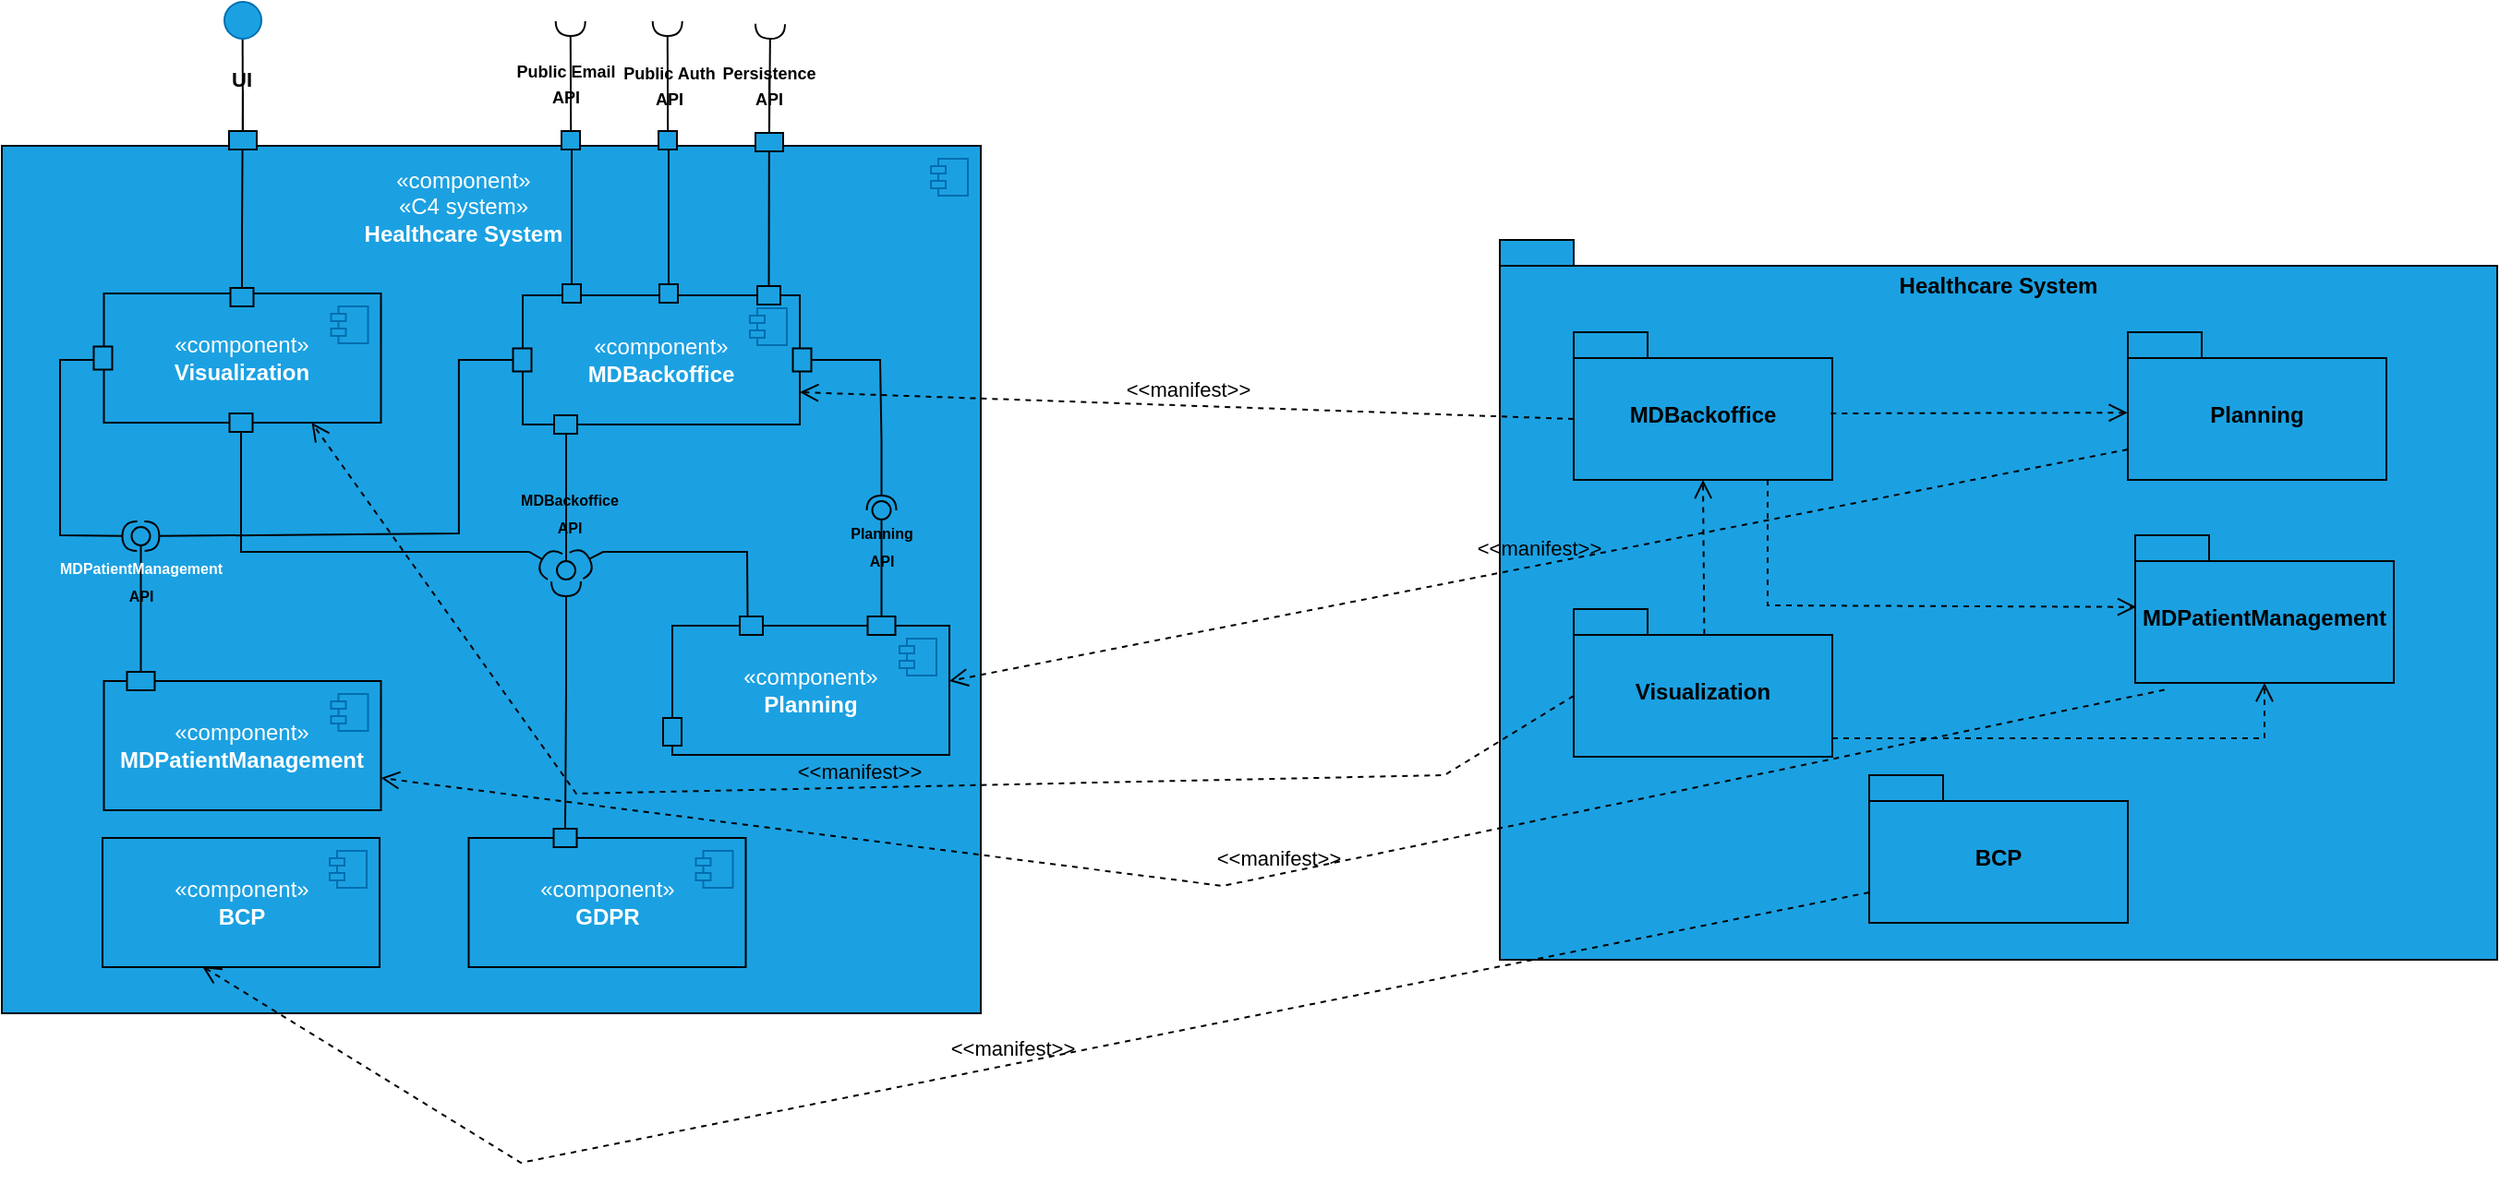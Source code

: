 <mxfile version="25.0.2">
  <diagram name="Página-1" id="veCjRKkKvRt-dCM9Uo-P">
    <mxGraphModel dx="1614" dy="920" grid="1" gridSize="10" guides="1" tooltips="1" connect="1" arrows="1" fold="1" page="1" pageScale="1" pageWidth="827" pageHeight="1169" math="0" shadow="0">
      <root>
        <mxCell id="0" />
        <mxCell id="1" parent="0" />
        <mxCell id="W5SD1ygnRIAWHCPiCztK-1" value="" style="rounded=0;orthogonalLoop=1;jettySize=auto;html=1;endArrow=halfCircle;endFill=0;endSize=6;strokeWidth=1;sketch=0;fontSize=12;curved=1;exitX=0.5;exitY=0;exitDx=0;exitDy=0;fillColor=#030303;strokeColor=#030303;movable=1;resizable=1;rotatable=1;deletable=1;editable=1;locked=0;connectable=1;" edge="1" parent="1">
          <mxGeometry relative="1" as="geometry">
            <mxPoint x="457.1" y="381" as="sourcePoint" />
            <mxPoint x="456.85" y="321.5" as="targetPoint" />
            <Array as="points" />
          </mxGeometry>
        </mxCell>
        <mxCell id="W5SD1ygnRIAWHCPiCztK-2" value="" style="html=1;dropTarget=0;whiteSpace=wrap;fillColor=#1ba1e2;fontColor=#ffffff;strokeColor=#00060A;movable=1;resizable=1;rotatable=1;deletable=1;editable=1;locked=0;connectable=1;" vertex="1" parent="1">
          <mxGeometry x="149" y="389" width="530" height="470" as="geometry" />
        </mxCell>
        <mxCell id="W5SD1ygnRIAWHCPiCztK-3" value="" style="shape=module;jettyWidth=8;jettyHeight=4;fillColor=#1ba1e2;fontColor=#ffffff;strokeColor=#006EAF;movable=1;resizable=1;rotatable=1;deletable=1;editable=1;locked=0;connectable=1;" vertex="1" parent="W5SD1ygnRIAWHCPiCztK-2">
          <mxGeometry x="1" width="20" height="20" relative="1" as="geometry">
            <mxPoint x="-27" y="7" as="offset" />
          </mxGeometry>
        </mxCell>
        <mxCell id="W5SD1ygnRIAWHCPiCztK-4" value="" style="group;movable=1;resizable=1;rotatable=1;deletable=1;editable=1;locked=0;connectable=1;" vertex="1" connectable="0" parent="1">
          <mxGeometry x="512" y="639" width="150" height="80" as="geometry" />
        </mxCell>
        <mxCell id="W5SD1ygnRIAWHCPiCztK-5" value="«component»&lt;br&gt;&lt;b&gt;Planning&lt;/b&gt;" style="html=1;dropTarget=0;whiteSpace=wrap;fillColor=#1ba1e2;fontColor=#ffffff;strokeColor=#000000;movable=1;resizable=1;rotatable=1;deletable=1;editable=1;locked=0;connectable=1;" vertex="1" parent="W5SD1ygnRIAWHCPiCztK-4">
          <mxGeometry y="10" width="150" height="70" as="geometry" />
        </mxCell>
        <mxCell id="W5SD1ygnRIAWHCPiCztK-6" value="" style="shape=module;jettyWidth=8;jettyHeight=4;fillColor=#1ba1e2;fontColor=#ffffff;strokeColor=#006EAF;movable=1;resizable=1;rotatable=1;deletable=1;editable=1;locked=0;connectable=1;" vertex="1" parent="W5SD1ygnRIAWHCPiCztK-5">
          <mxGeometry x="1" width="20" height="20" relative="1" as="geometry">
            <mxPoint x="-27" y="7" as="offset" />
          </mxGeometry>
        </mxCell>
        <mxCell id="W5SD1ygnRIAWHCPiCztK-7" value="" style="rounded=0;whiteSpace=wrap;html=1;fillColor=#1ba1e2;fontColor=#ffffff;strokeColor=#000000;movable=1;resizable=1;rotatable=1;deletable=1;editable=1;locked=0;connectable=1;" vertex="1" parent="W5SD1ygnRIAWHCPiCztK-4">
          <mxGeometry x="-5" y="60" width="10" height="15" as="geometry" />
        </mxCell>
        <mxCell id="W5SD1ygnRIAWHCPiCztK-8" value="" style="rounded=0;whiteSpace=wrap;html=1;fillColor=#1ba1e2;fontColor=#ffffff;strokeColor=#000000;movable=1;resizable=1;rotatable=1;deletable=1;editable=1;locked=0;connectable=1;" vertex="1" parent="W5SD1ygnRIAWHCPiCztK-4">
          <mxGeometry x="36.5" y="5" width="12.5" height="10" as="geometry" />
        </mxCell>
        <mxCell id="W5SD1ygnRIAWHCPiCztK-9" value="" style="rounded=0;whiteSpace=wrap;html=1;fillColor=#1ba1e2;fontColor=#ffffff;strokeColor=#000000;rotation=-90;movable=1;resizable=1;rotatable=1;deletable=1;editable=1;locked=0;connectable=1;" vertex="1" parent="W5SD1ygnRIAWHCPiCztK-4">
          <mxGeometry x="108.25" y="2.5" width="10" height="15" as="geometry" />
        </mxCell>
        <mxCell id="W5SD1ygnRIAWHCPiCztK-10" value="&lt;span style=&quot;color: rgb(255, 255, 255);&quot;&gt;«component»&lt;/span&gt;&lt;br style=&quot;color: rgb(255, 255, 255);&quot;&gt;&lt;span style=&quot;color: rgb(255, 255, 255);&quot;&gt;«C4 system»&lt;/span&gt;&lt;br style=&quot;color: rgb(255, 255, 255);&quot;&gt;&lt;b style=&quot;color: rgb(255, 255, 255);&quot;&gt;Healthcare System&lt;/b&gt;" style="text;html=1;align=center;verticalAlign=middle;whiteSpace=wrap;rounded=0;movable=1;resizable=1;rotatable=1;deletable=1;editable=1;locked=0;connectable=1;" vertex="1" parent="1">
          <mxGeometry x="323.5" y="399" width="150" height="45" as="geometry" />
        </mxCell>
        <mxCell id="W5SD1ygnRIAWHCPiCztK-11" value="" style="group;movable=1;resizable=1;rotatable=1;deletable=1;editable=1;locked=0;connectable=1;" vertex="1" connectable="0" parent="1">
          <mxGeometry x="431" y="459" width="157.5" height="91" as="geometry" />
        </mxCell>
        <mxCell id="W5SD1ygnRIAWHCPiCztK-12" value="" style="group;movable=1;resizable=1;rotatable=1;deletable=1;editable=1;locked=0;connectable=1;" vertex="1" connectable="0" parent="W5SD1ygnRIAWHCPiCztK-11">
          <mxGeometry y="1" width="157.5" height="90" as="geometry" />
        </mxCell>
        <mxCell id="W5SD1ygnRIAWHCPiCztK-13" value="«component»&lt;br&gt;&lt;b&gt;MDBackoffice&lt;/b&gt;" style="html=1;dropTarget=0;whiteSpace=wrap;fillColor=#1ba1e2;fontColor=#ffffff;strokeColor=#000000;movable=1;resizable=1;rotatable=1;deletable=1;editable=1;locked=0;connectable=1;" vertex="1" parent="W5SD1ygnRIAWHCPiCztK-12">
          <mxGeometry y="10" width="150" height="70" as="geometry" />
        </mxCell>
        <mxCell id="W5SD1ygnRIAWHCPiCztK-14" value="" style="shape=module;jettyWidth=8;jettyHeight=4;fillColor=#1ba1e2;fontColor=#ffffff;strokeColor=#006EAF;movable=1;resizable=1;rotatable=1;deletable=1;editable=1;locked=0;connectable=1;" vertex="1" parent="W5SD1ygnRIAWHCPiCztK-13">
          <mxGeometry x="1" width="20" height="20" relative="1" as="geometry">
            <mxPoint x="-27" y="7" as="offset" />
          </mxGeometry>
        </mxCell>
        <mxCell id="W5SD1ygnRIAWHCPiCztK-15" value="" style="rounded=0;whiteSpace=wrap;html=1;fillColor=#1ba1e2;fontColor=#ffffff;strokeColor=#000000;movable=1;resizable=1;rotatable=1;deletable=1;editable=1;locked=0;connectable=1;" vertex="1" parent="W5SD1ygnRIAWHCPiCztK-12">
          <mxGeometry x="127" y="5" width="12.5" height="10" as="geometry" />
        </mxCell>
        <mxCell id="W5SD1ygnRIAWHCPiCztK-16" value="" style="fontStyle=0;labelPosition=right;verticalLabelPosition=middle;align=left;verticalAlign=middle;spacingLeft=2;fillColor=#1BA1E2;strokeColor=#030303;movable=1;resizable=1;rotatable=1;deletable=1;editable=1;locked=0;connectable=1;" vertex="1" parent="W5SD1ygnRIAWHCPiCztK-12">
          <mxGeometry x="21.5" y="4" width="10" height="10" as="geometry" />
        </mxCell>
        <mxCell id="W5SD1ygnRIAWHCPiCztK-17" value="" style="rounded=0;whiteSpace=wrap;html=1;fillColor=#1ba1e2;fontColor=#ffffff;strokeColor=#000000;movable=1;resizable=1;rotatable=1;deletable=1;editable=1;locked=0;connectable=1;" vertex="1" parent="W5SD1ygnRIAWHCPiCztK-12">
          <mxGeometry x="17" y="75" width="12.5" height="10" as="geometry" />
        </mxCell>
        <mxCell id="W5SD1ygnRIAWHCPiCztK-18" value="" style="rounded=0;whiteSpace=wrap;html=1;fillColor=#1ba1e2;fontColor=#ffffff;strokeColor=#000000;rotation=90;movable=1;resizable=1;rotatable=1;deletable=1;editable=1;locked=0;connectable=1;" vertex="1" parent="W5SD1ygnRIAWHCPiCztK-12">
          <mxGeometry x="145" y="40" width="12.5" height="10" as="geometry" />
        </mxCell>
        <mxCell id="W5SD1ygnRIAWHCPiCztK-19" value="" style="rounded=0;whiteSpace=wrap;html=1;fillColor=#1ba1e2;fontColor=#ffffff;strokeColor=#000000;rotation=90;movable=1;resizable=1;rotatable=1;deletable=1;editable=1;locked=0;connectable=1;" vertex="1" parent="W5SD1ygnRIAWHCPiCztK-12">
          <mxGeometry x="-6.5" y="40" width="12.5" height="10" as="geometry" />
        </mxCell>
        <mxCell id="W5SD1ygnRIAWHCPiCztK-20" value="" style="rounded=0;orthogonalLoop=1;jettySize=auto;html=1;endArrow=halfCircle;endFill=0;endSize=6;strokeWidth=1;sketch=0;fontSize=12;curved=1;exitX=0.5;exitY=0;exitDx=0;exitDy=0;fillColor=#030303;strokeColor=#030303;movable=1;resizable=1;rotatable=1;deletable=1;editable=1;locked=0;connectable=1;" edge="1" parent="W5SD1ygnRIAWHCPiCztK-12">
          <mxGeometry relative="1" as="geometry">
            <mxPoint x="78.6" y="-79" as="sourcePoint" />
            <mxPoint x="78.35" y="-138.5" as="targetPoint" />
            <Array as="points" />
          </mxGeometry>
        </mxCell>
        <mxCell id="W5SD1ygnRIAWHCPiCztK-21" style="edgeStyle=orthogonalEdgeStyle;rounded=0;orthogonalLoop=1;jettySize=auto;html=1;exitX=0.5;exitY=0;exitDx=0;exitDy=0;entryX=0.5;entryY=1;entryDx=0;entryDy=0;endArrow=none;endFill=0;strokeColor=#000000;movable=1;resizable=1;rotatable=1;deletable=1;editable=1;locked=0;connectable=1;" edge="1" parent="W5SD1ygnRIAWHCPiCztK-12" source="W5SD1ygnRIAWHCPiCztK-22" target="W5SD1ygnRIAWHCPiCztK-23">
          <mxGeometry relative="1" as="geometry">
            <Array as="points">
              <mxPoint x="78" y="-69" />
            </Array>
            <mxPoint x="78.87" y="-101" as="sourcePoint" />
            <mxPoint x="78.87" y="-68" as="targetPoint" />
          </mxGeometry>
        </mxCell>
        <mxCell id="W5SD1ygnRIAWHCPiCztK-22" value="" style="fontStyle=0;labelPosition=right;verticalLabelPosition=middle;align=left;verticalAlign=middle;spacingLeft=2;fillColor=#1BA1E2;strokeColor=#030303;movable=1;resizable=1;rotatable=1;deletable=1;editable=1;locked=0;connectable=1;" vertex="1" parent="W5SD1ygnRIAWHCPiCztK-12">
          <mxGeometry x="74" y="4" width="10" height="10" as="geometry" />
        </mxCell>
        <mxCell id="W5SD1ygnRIAWHCPiCztK-23" value="" style="fontStyle=0;labelPosition=right;verticalLabelPosition=middle;align=left;verticalAlign=middle;spacingLeft=2;fillColor=#1BA1E2;strokeColor=#030303;movable=1;resizable=1;rotatable=1;deletable=1;editable=1;locked=0;connectable=1;" vertex="1" parent="W5SD1ygnRIAWHCPiCztK-12">
          <mxGeometry x="73.5" y="-79" width="10" height="10" as="geometry" />
        </mxCell>
        <mxCell id="W5SD1ygnRIAWHCPiCztK-24" value="" style="ellipse;whiteSpace=wrap;html=1;align=center;aspect=fixed;fillColor=none;strokeColor=none;resizable=1;perimeter=centerPerimeter;rotatable=1;allowArrows=0;points=[];outlineConnect=1;movable=1;deletable=1;editable=1;locked=0;connectable=1;" vertex="1" parent="1">
          <mxGeometry x="509" y="569" width="10" height="10" as="geometry" />
        </mxCell>
        <mxCell id="W5SD1ygnRIAWHCPiCztK-25" value="" style="ellipse;whiteSpace=wrap;html=1;align=center;aspect=fixed;fillColor=none;strokeColor=none;resizable=1;perimeter=centerPerimeter;rotatable=1;allowArrows=0;points=[];outlineConnect=1;movable=1;deletable=1;editable=1;locked=0;connectable=1;" vertex="1" parent="1">
          <mxGeometry x="539" y="589" width="10" height="10" as="geometry" />
        </mxCell>
        <mxCell id="W5SD1ygnRIAWHCPiCztK-26" style="edgeStyle=orthogonalEdgeStyle;rounded=0;orthogonalLoop=1;jettySize=auto;html=1;exitX=0.5;exitY=1;exitDx=0;exitDy=0;entryX=0.5;entryY=0;entryDx=0;entryDy=0;strokeColor=#000000;endArrow=none;endFill=0;movable=1;resizable=1;rotatable=1;deletable=1;editable=1;locked=0;connectable=1;" edge="1" parent="1" source="W5SD1ygnRIAWHCPiCztK-27" target="W5SD1ygnRIAWHCPiCztK-31">
          <mxGeometry relative="1" as="geometry">
            <Array as="points">
              <mxPoint x="280" y="359" />
              <mxPoint x="279" y="359" />
              <mxPoint x="279" y="435" />
            </Array>
          </mxGeometry>
        </mxCell>
        <mxCell id="W5SD1ygnRIAWHCPiCztK-27" value="" style="rounded=0;whiteSpace=wrap;html=1;fillColor=#1ba1e2;fontColor=#ffffff;strokeColor=#000000;movable=1;resizable=1;rotatable=1;deletable=1;editable=1;locked=0;connectable=1;" vertex="1" parent="1">
          <mxGeometry x="272" y="381" width="15" height="10" as="geometry" />
        </mxCell>
        <mxCell id="W5SD1ygnRIAWHCPiCztK-28" value="" style="group;movable=1;resizable=1;rotatable=1;deletable=1;editable=1;locked=0;connectable=1;" vertex="1" connectable="0" parent="1">
          <mxGeometry x="204.25" y="469" width="150" height="80" as="geometry" />
        </mxCell>
        <mxCell id="W5SD1ygnRIAWHCPiCztK-29" value="«component»&lt;br&gt;&lt;b&gt;Visualization&lt;/b&gt;" style="html=1;dropTarget=0;whiteSpace=wrap;fillColor=#1ba1e2;fontColor=#ffffff;strokeColor=#000000;movable=1;resizable=1;rotatable=1;deletable=1;editable=1;locked=0;connectable=1;" vertex="1" parent="W5SD1ygnRIAWHCPiCztK-28">
          <mxGeometry width="150" height="70" as="geometry" />
        </mxCell>
        <mxCell id="W5SD1ygnRIAWHCPiCztK-30" value="" style="shape=module;jettyWidth=8;jettyHeight=4;fillColor=#1ba1e2;fontColor=#ffffff;strokeColor=#006EAF;movable=1;resizable=1;rotatable=1;deletable=1;editable=1;locked=0;connectable=1;" vertex="1" parent="W5SD1ygnRIAWHCPiCztK-29">
          <mxGeometry x="1" width="20" height="20" relative="1" as="geometry">
            <mxPoint x="-27" y="7" as="offset" />
          </mxGeometry>
        </mxCell>
        <mxCell id="W5SD1ygnRIAWHCPiCztK-31" value="" style="rounded=0;whiteSpace=wrap;html=1;fillColor=#1ba1e2;fontColor=#ffffff;strokeColor=#000000;movable=1;resizable=1;rotatable=1;deletable=1;editable=1;locked=0;connectable=1;" vertex="1" parent="W5SD1ygnRIAWHCPiCztK-28">
          <mxGeometry x="68.5" y="-3" width="12.5" height="10" as="geometry" />
        </mxCell>
        <mxCell id="W5SD1ygnRIAWHCPiCztK-32" value="" style="rounded=0;whiteSpace=wrap;html=1;fillColor=#1ba1e2;fontColor=#ffffff;strokeColor=#000000;movable=1;resizable=1;rotatable=1;deletable=1;editable=1;locked=0;connectable=1;" vertex="1" parent="W5SD1ygnRIAWHCPiCztK-28">
          <mxGeometry x="68" y="65" width="12.5" height="10" as="geometry" />
        </mxCell>
        <mxCell id="W5SD1ygnRIAWHCPiCztK-33" style="edgeStyle=orthogonalEdgeStyle;rounded=0;orthogonalLoop=1;jettySize=auto;html=1;exitX=0.5;exitY=0;exitDx=0;exitDy=0;entryX=0.5;entryY=1;entryDx=0;entryDy=0;endArrow=none;endFill=0;strokeColor=#000000;movable=1;resizable=1;rotatable=1;deletable=1;editable=1;locked=0;connectable=1;" edge="1" parent="1" source="W5SD1ygnRIAWHCPiCztK-16" target="W5SD1ygnRIAWHCPiCztK-34">
          <mxGeometry relative="1" as="geometry">
            <Array as="points">
              <mxPoint x="456.5" y="391" />
            </Array>
            <mxPoint x="457.37" y="359" as="sourcePoint" />
            <mxPoint x="457.37" y="392" as="targetPoint" />
          </mxGeometry>
        </mxCell>
        <mxCell id="W5SD1ygnRIAWHCPiCztK-34" value="" style="fontStyle=0;labelPosition=right;verticalLabelPosition=middle;align=left;verticalAlign=middle;spacingLeft=2;fillColor=#1BA1E2;strokeColor=#030303;movable=1;resizable=1;rotatable=1;deletable=1;editable=1;locked=0;connectable=1;" vertex="1" parent="1">
          <mxGeometry x="452" y="381" width="10" height="10" as="geometry" />
        </mxCell>
        <mxCell id="W5SD1ygnRIAWHCPiCztK-35" value="" style="ellipse;whiteSpace=wrap;html=1;align=center;aspect=fixed;fillColor=none;strokeColor=none;resizable=1;perimeter=centerPerimeter;rotatable=1;allowArrows=0;points=[];outlineConnect=1;movable=1;deletable=1;editable=1;locked=0;connectable=1;" vertex="1" parent="1">
          <mxGeometry x="439" y="369" width="10" height="10" as="geometry" />
        </mxCell>
        <mxCell id="W5SD1ygnRIAWHCPiCztK-36" value="«component»&lt;br&gt;&lt;b&gt;GDPR&lt;/b&gt;" style="html=1;dropTarget=0;whiteSpace=wrap;fillColor=#1ba1e2;fontColor=#ffffff;strokeColor=#000000;movable=1;resizable=1;rotatable=1;deletable=1;editable=1;locked=0;connectable=1;" vertex="1" parent="1">
          <mxGeometry x="401.75" y="764" width="150" height="70" as="geometry" />
        </mxCell>
        <mxCell id="W5SD1ygnRIAWHCPiCztK-37" value="" style="shape=module;jettyWidth=8;jettyHeight=4;fillColor=#1ba1e2;fontColor=#ffffff;strokeColor=#006EAF;movable=1;resizable=1;rotatable=1;deletable=1;editable=1;locked=0;connectable=1;" vertex="1" parent="W5SD1ygnRIAWHCPiCztK-36">
          <mxGeometry x="1" width="20" height="20" relative="1" as="geometry">
            <mxPoint x="-27" y="7" as="offset" />
          </mxGeometry>
        </mxCell>
        <mxCell id="W5SD1ygnRIAWHCPiCztK-38" value="&lt;b&gt;&lt;font style=&quot;font-size: 9px;&quot;&gt;Public Email&lt;/font&gt;&lt;/b&gt;&lt;div&gt;&lt;b style=&quot;background-color: initial;&quot;&gt;&lt;font style=&quot;font-size: 9px;&quot;&gt;API&lt;/font&gt;&lt;/b&gt;&lt;/div&gt;" style="edgeLabel;html=1;align=center;verticalAlign=middle;resizable=1;points=[];labelBackgroundColor=none;movable=1;rotatable=1;deletable=1;editable=1;locked=0;connectable=1;" vertex="1" connectable="0" parent="1">
          <mxGeometry x="280.003" y="405.003" as="geometry">
            <mxPoint x="174" y="-50" as="offset" />
          </mxGeometry>
        </mxCell>
        <mxCell id="W5SD1ygnRIAWHCPiCztK-39" style="edgeStyle=orthogonalEdgeStyle;rounded=0;orthogonalLoop=1;jettySize=auto;html=1;exitX=0.5;exitY=1;exitDx=0;exitDy=0;entryX=0.5;entryY=0;entryDx=0;entryDy=0;strokeColor=#000000;endArrow=none;endFill=0;movable=1;resizable=1;rotatable=1;deletable=1;editable=1;locked=0;connectable=1;" edge="1" parent="1" source="W5SD1ygnRIAWHCPiCztK-40" target="W5SD1ygnRIAWHCPiCztK-15">
          <mxGeometry relative="1" as="geometry">
            <Array as="points">
              <mxPoint x="564.5" y="351.5" />
              <mxPoint x="564.5" y="437.5" />
            </Array>
          </mxGeometry>
        </mxCell>
        <mxCell id="W5SD1ygnRIAWHCPiCztK-40" value="" style="rounded=0;whiteSpace=wrap;html=1;fillColor=#1ba1e2;fontColor=#ffffff;strokeColor=#000000;movable=1;resizable=1;rotatable=1;deletable=1;editable=1;locked=0;connectable=1;" vertex="1" parent="1">
          <mxGeometry x="557" y="382" width="15" height="10" as="geometry" />
        </mxCell>
        <mxCell id="W5SD1ygnRIAWHCPiCztK-41" value="" style="rounded=0;orthogonalLoop=1;jettySize=auto;html=1;endArrow=halfCircle;endFill=0;endSize=6;strokeWidth=1;sketch=0;fontSize=12;curved=1;exitX=0.5;exitY=0;exitDx=0;exitDy=0;fillColor=#030303;strokeColor=#030303;movable=1;resizable=1;rotatable=1;deletable=1;editable=1;locked=0;connectable=1;" edge="1" parent="1" source="W5SD1ygnRIAWHCPiCztK-40">
          <mxGeometry relative="1" as="geometry">
            <mxPoint x="564.5" y="385" as="sourcePoint" />
            <mxPoint x="565" y="323" as="targetPoint" />
            <Array as="points" />
          </mxGeometry>
        </mxCell>
        <mxCell id="W5SD1ygnRIAWHCPiCztK-42" value="&lt;font style=&quot;font-size: 9px;&quot;&gt;Persistence&lt;/font&gt;&lt;div&gt;&lt;font style=&quot;font-size: 9px;&quot;&gt;API&lt;/font&gt;&lt;/div&gt;" style="edgeLabel;html=1;align=center;verticalAlign=middle;resizable=1;points=[];labelBackgroundColor=none;fontStyle=1;movable=1;rotatable=1;deletable=1;editable=1;locked=0;connectable=1;" vertex="1" connectable="0" parent="1">
          <mxGeometry x="563.5" y="355.999" as="geometry" />
        </mxCell>
        <mxCell id="W5SD1ygnRIAWHCPiCztK-43" style="edgeStyle=orthogonalEdgeStyle;rounded=0;orthogonalLoop=1;jettySize=auto;html=1;entryX=0.5;entryY=0;entryDx=0;entryDy=0;endArrow=none;endFill=0;strokeColor=#000000;exitX=0.5;exitY=1;exitDx=0;exitDy=0;movable=1;resizable=1;rotatable=1;deletable=1;editable=1;locked=0;connectable=1;" edge="1" parent="1" target="W5SD1ygnRIAWHCPiCztK-27">
          <mxGeometry relative="1" as="geometry">
            <Array as="points">
              <mxPoint x="279.5" y="331" />
            </Array>
            <mxPoint x="279.33" y="331" as="sourcePoint" />
            <mxPoint x="279.33" y="381" as="targetPoint" />
          </mxGeometry>
        </mxCell>
        <mxCell id="W5SD1ygnRIAWHCPiCztK-44" value="&amp;nbsp;UI" style="edgeLabel;html=1;align=center;verticalAlign=middle;resizable=1;points=[];labelBackgroundColor=none;fontStyle=1;movable=1;rotatable=1;deletable=1;editable=1;locked=0;connectable=1;" vertex="1" connectable="0" parent="W5SD1ygnRIAWHCPiCztK-43">
          <mxGeometry x="-0.329" y="-1" relative="1" as="geometry">
            <mxPoint x="-2" y="5" as="offset" />
          </mxGeometry>
        </mxCell>
        <mxCell id="W5SD1ygnRIAWHCPiCztK-45" value="" style="ellipse;whiteSpace=wrap;html=1;fillColor=#1ba1e2;fontColor=#ffffff;strokeColor=#006EAF;movable=1;resizable=1;rotatable=1;deletable=1;editable=1;locked=0;connectable=1;" vertex="1" parent="1">
          <mxGeometry x="269.5" y="311" width="20" height="20" as="geometry" />
        </mxCell>
        <mxCell id="W5SD1ygnRIAWHCPiCztK-46" value="" style="rounded=0;orthogonalLoop=1;jettySize=auto;html=1;endArrow=halfCircle;endFill=0;endSize=6;strokeWidth=1;sketch=0;strokeColor=#030303;exitX=0.5;exitY=1;exitDx=0;exitDy=0;movable=1;resizable=1;rotatable=1;deletable=1;editable=1;locked=0;connectable=1;" edge="1" parent="1" source="W5SD1ygnRIAWHCPiCztK-32">
          <mxGeometry relative="1" as="geometry">
            <mxPoint x="273.5" y="542" as="sourcePoint" />
            <Array as="points">
              <mxPoint x="278.5" y="609" />
              <mxPoint x="434.5" y="609" />
            </Array>
            <mxPoint x="448.5" y="617" as="targetPoint" />
          </mxGeometry>
        </mxCell>
        <mxCell id="W5SD1ygnRIAWHCPiCztK-47" value="" style="rounded=0;orthogonalLoop=1;jettySize=auto;html=1;endArrow=halfCircle;endFill=0;endSize=6;strokeWidth=1;sketch=0;strokeColor=#030303;exitX=0.5;exitY=0;exitDx=0;exitDy=0;entryX=1;entryY=0.5;entryDx=0;entryDy=0;movable=1;resizable=1;rotatable=1;deletable=1;editable=1;locked=0;connectable=1;" edge="1" parent="1">
          <mxGeometry relative="1" as="geometry">
            <mxPoint x="552.75" y="644" as="sourcePoint" />
            <Array as="points">
              <mxPoint x="552.5" y="609" />
              <mxPoint x="532.5" y="609" />
              <mxPoint x="522.5" y="609" />
              <mxPoint x="492.5" y="609" />
              <mxPoint x="474.5" y="609" />
            </Array>
            <mxPoint x="460" y="616.5" as="targetPoint" />
          </mxGeometry>
        </mxCell>
        <mxCell id="W5SD1ygnRIAWHCPiCztK-48" value="" style="rounded=0;orthogonalLoop=1;jettySize=auto;html=1;endArrow=halfCircle;endFill=0;endSize=6;strokeWidth=1;sketch=0;strokeColor=#030303;exitX=0.5;exitY=0;exitDx=0;exitDy=0;movable=1;resizable=1;rotatable=1;deletable=1;editable=1;locked=0;connectable=1;" edge="1" parent="1" source="W5SD1ygnRIAWHCPiCztK-49">
          <mxGeometry relative="1" as="geometry">
            <mxPoint x="454" y="755" as="sourcePoint" />
            <Array as="points">
              <mxPoint x="454.5" y="683" />
            </Array>
            <mxPoint x="454.5" y="625" as="targetPoint" />
          </mxGeometry>
        </mxCell>
        <mxCell id="W5SD1ygnRIAWHCPiCztK-49" value="" style="rounded=0;whiteSpace=wrap;html=1;fillColor=#1ba1e2;fontColor=#ffffff;strokeColor=#000000;rotation=0;movable=1;resizable=1;rotatable=1;deletable=1;editable=1;locked=0;connectable=1;" vertex="1" parent="1">
          <mxGeometry x="447.75" y="759" width="12.5" height="10" as="geometry" />
        </mxCell>
        <mxCell id="W5SD1ygnRIAWHCPiCztK-50" value="«component»&lt;br&gt;&lt;b&gt;MDPatientManagement&lt;/b&gt;" style="html=1;dropTarget=0;whiteSpace=wrap;fillColor=#1ba1e2;fontColor=#ffffff;strokeColor=#000000;movable=1;resizable=1;rotatable=1;deletable=1;editable=1;locked=0;connectable=1;" vertex="1" parent="1">
          <mxGeometry x="204.25" y="679" width="150" height="70" as="geometry" />
        </mxCell>
        <mxCell id="W5SD1ygnRIAWHCPiCztK-51" value="" style="shape=module;jettyWidth=8;jettyHeight=4;fillColor=#1ba1e2;fontColor=#ffffff;strokeColor=#006EAF;movable=1;resizable=1;rotatable=1;deletable=1;editable=1;locked=0;connectable=1;" vertex="1" parent="W5SD1ygnRIAWHCPiCztK-50">
          <mxGeometry x="1" width="20" height="20" relative="1" as="geometry">
            <mxPoint x="-27" y="7" as="offset" />
          </mxGeometry>
        </mxCell>
        <mxCell id="W5SD1ygnRIAWHCPiCztK-52" value="" style="rounded=0;orthogonalLoop=1;jettySize=auto;html=1;endArrow=halfCircle;endFill=0;endSize=6;strokeWidth=1;sketch=0;exitX=0.5;exitY=0;exitDx=0;exitDy=0;strokeColor=#030303;movable=1;resizable=1;rotatable=1;deletable=1;editable=1;locked=0;connectable=1;" edge="1" parent="1" source="W5SD1ygnRIAWHCPiCztK-18" target="W5SD1ygnRIAWHCPiCztK-54">
          <mxGeometry relative="1" as="geometry">
            <mxPoint x="458.25" y="549" as="sourcePoint" />
            <Array as="points">
              <mxPoint x="624.5" y="505" />
              <mxPoint x="625.25" y="549" />
            </Array>
          </mxGeometry>
        </mxCell>
        <mxCell id="W5SD1ygnRIAWHCPiCztK-53" value="" style="rounded=0;orthogonalLoop=1;jettySize=auto;html=1;endArrow=oval;endFill=0;sketch=0;sourcePerimeterSpacing=0;targetPerimeterSpacing=0;endSize=10;exitX=1;exitY=0.5;exitDx=0;exitDy=0;strokeColor=#030303;movable=1;resizable=1;rotatable=1;deletable=1;editable=1;locked=0;connectable=1;" edge="1" parent="1" source="W5SD1ygnRIAWHCPiCztK-9" target="W5SD1ygnRIAWHCPiCztK-54">
          <mxGeometry relative="1" as="geometry">
            <mxPoint x="439.25" y="569" as="sourcePoint" />
          </mxGeometry>
        </mxCell>
        <mxCell id="W5SD1ygnRIAWHCPiCztK-54" value="" style="ellipse;whiteSpace=wrap;html=1;align=center;aspect=fixed;fillColor=none;strokeColor=none;resizable=1;perimeter=centerPerimeter;rotatable=1;allowArrows=0;points=[];outlineConnect=1;movable=1;deletable=1;editable=1;locked=0;connectable=1;" vertex="1" parent="1">
          <mxGeometry x="620.25" y="581.5" width="10" height="10" as="geometry" />
        </mxCell>
        <mxCell id="W5SD1ygnRIAWHCPiCztK-55" value="&lt;font style=&quot;font-size: 8px;&quot;&gt;Planning&lt;/font&gt;&lt;div&gt;&lt;font style=&quot;font-size: 8px;&quot;&gt;API&lt;/font&gt;&lt;/div&gt;" style="text;align=center;fontStyle=1;verticalAlign=middle;spacingLeft=3;spacingRight=3;strokeColor=none;rotatable=1;points=[[0,0.5],[1,0.5]];portConstraint=eastwest;html=1;movable=1;resizable=1;deletable=1;editable=1;locked=0;connectable=1;" vertex="1" parent="1">
          <mxGeometry x="585.25" y="591.5" width="80" height="26" as="geometry" />
        </mxCell>
        <mxCell id="W5SD1ygnRIAWHCPiCztK-56" value="«component»&lt;br&gt;&lt;b&gt;BCP&lt;/b&gt;" style="html=1;dropTarget=0;whiteSpace=wrap;fillColor=#1ba1e2;fontColor=#ffffff;strokeColor=#000000;movable=1;resizable=1;rotatable=1;deletable=1;editable=1;locked=0;connectable=1;" vertex="1" parent="1">
          <mxGeometry x="203.5" y="764" width="150" height="70" as="geometry" />
        </mxCell>
        <mxCell id="W5SD1ygnRIAWHCPiCztK-57" value="" style="shape=module;jettyWidth=8;jettyHeight=4;fillColor=#1ba1e2;fontColor=#ffffff;strokeColor=#006EAF;movable=1;resizable=1;rotatable=1;deletable=1;editable=1;locked=0;connectable=1;" vertex="1" parent="W5SD1ygnRIAWHCPiCztK-56">
          <mxGeometry x="1" width="20" height="20" relative="1" as="geometry">
            <mxPoint x="-27" y="7" as="offset" />
          </mxGeometry>
        </mxCell>
        <mxCell id="W5SD1ygnRIAWHCPiCztK-58" value="" style="rounded=0;whiteSpace=wrap;html=1;fillColor=#1ba1e2;fontColor=#ffffff;strokeColor=#000000;rotation=-90;movable=1;resizable=1;rotatable=1;deletable=1;editable=1;locked=0;connectable=1;" vertex="1" parent="1">
          <mxGeometry x="219.25" y="671.5" width="10" height="15" as="geometry" />
        </mxCell>
        <mxCell id="W5SD1ygnRIAWHCPiCztK-59" value="" style="rounded=0;orthogonalLoop=1;jettySize=auto;html=1;endArrow=oval;endFill=0;sketch=0;sourcePerimeterSpacing=0;targetPerimeterSpacing=0;endSize=10;exitX=1;exitY=0.5;exitDx=0;exitDy=0;strokeColor=#030303;movable=1;resizable=1;rotatable=1;deletable=1;editable=1;locked=0;connectable=1;" edge="1" parent="1" source="W5SD1ygnRIAWHCPiCztK-58" target="W5SD1ygnRIAWHCPiCztK-60">
          <mxGeometry relative="1" as="geometry">
            <mxPoint x="38.25" y="556.5" as="sourcePoint" />
          </mxGeometry>
        </mxCell>
        <mxCell id="W5SD1ygnRIAWHCPiCztK-60" value="" style="ellipse;whiteSpace=wrap;html=1;align=center;aspect=fixed;fillColor=none;strokeColor=none;resizable=1;perimeter=centerPerimeter;rotatable=1;allowArrows=0;points=[];outlineConnect=1;movable=1;deletable=1;editable=1;locked=0;connectable=1;" vertex="1" parent="1">
          <mxGeometry x="219.25" y="595.5" width="10" height="10" as="geometry" />
        </mxCell>
        <mxCell id="W5SD1ygnRIAWHCPiCztK-61" value="&lt;font style=&quot;font-size: 8px;&quot;&gt;&lt;b style=&quot;color: rgb(255, 255, 255); text-wrap: wrap;&quot;&gt;MDPatientManagement&lt;/b&gt;&lt;/font&gt;&lt;div&gt;&lt;font style=&quot;font-size: 8px;&quot;&gt;API&lt;/font&gt;&lt;/div&gt;" style="text;align=center;fontStyle=1;verticalAlign=middle;spacingLeft=3;spacingRight=3;strokeColor=none;rotatable=1;points=[[0,0.5],[1,0.5]];portConstraint=eastwest;html=1;movable=1;resizable=1;deletable=1;editable=1;locked=0;connectable=1;" vertex="1" parent="1">
          <mxGeometry x="184.25" y="611" width="80" height="26" as="geometry" />
        </mxCell>
        <mxCell id="W5SD1ygnRIAWHCPiCztK-62" value="" style="rounded=0;orthogonalLoop=1;jettySize=auto;html=1;endArrow=halfCircle;endFill=0;endSize=6;strokeWidth=1;sketch=0;strokeColor=#030303;exitX=0.5;exitY=1;exitDx=0;exitDy=0;movable=1;resizable=1;rotatable=1;deletable=1;editable=1;locked=0;connectable=1;" edge="1" parent="1">
          <mxGeometry relative="1" as="geometry">
            <mxPoint x="204.75" y="505" as="sourcePoint" />
            <Array as="points">
              <mxPoint x="180.5" y="505" />
              <mxPoint x="180.5" y="600" />
            </Array>
            <mxPoint x="222.25" y="600.5" as="targetPoint" />
          </mxGeometry>
        </mxCell>
        <mxCell id="W5SD1ygnRIAWHCPiCztK-63" value="" style="rounded=0;orthogonalLoop=1;jettySize=auto;html=1;endArrow=oval;endFill=0;sketch=0;sourcePerimeterSpacing=0;targetPerimeterSpacing=0;endSize=10;strokeColor=#030303;movable=1;resizable=1;rotatable=1;deletable=1;editable=1;locked=0;connectable=1;" edge="1" parent="1">
          <mxGeometry relative="1" as="geometry">
            <mxPoint x="454.5" y="545" as="sourcePoint" />
            <mxPoint x="454.5" y="619" as="targetPoint" />
          </mxGeometry>
        </mxCell>
        <mxCell id="W5SD1ygnRIAWHCPiCztK-64" value="&lt;div&gt;&lt;font style=&quot;font-size: 8px;&quot;&gt;MDBackoffice&lt;/font&gt;&lt;/div&gt;&lt;div&gt;&lt;font style=&quot;font-size: 8px;&quot;&gt;API&lt;/font&gt;&lt;/div&gt;" style="text;align=center;fontStyle=1;verticalAlign=middle;spacingLeft=3;spacingRight=3;strokeColor=none;rotatable=1;points=[[0,0.5],[1,0.5]];portConstraint=eastwest;html=1;movable=1;resizable=1;deletable=1;editable=1;locked=0;connectable=1;" vertex="1" parent="1">
          <mxGeometry x="432.5" y="574" width="46" height="26" as="geometry" />
        </mxCell>
        <mxCell id="W5SD1ygnRIAWHCPiCztK-65" value="" style="rounded=0;orthogonalLoop=1;jettySize=auto;html=1;endArrow=halfCircle;endFill=0;endSize=6;strokeWidth=1;sketch=0;strokeColor=#030303;entryX=1.446;entryY=0.671;entryDx=0;entryDy=0;entryPerimeter=0;exitX=0.5;exitY=1;exitDx=0;exitDy=0;movable=1;resizable=1;rotatable=1;deletable=1;editable=1;locked=0;connectable=1;" edge="1" parent="1">
          <mxGeometry relative="1" as="geometry">
            <mxPoint x="425.75" y="505" as="sourcePoint" />
            <Array as="points">
              <mxPoint x="396.44" y="505" />
              <mxPoint x="396.44" y="599" />
            </Array>
            <mxPoint x="226.19" y="600.5" as="targetPoint" />
          </mxGeometry>
        </mxCell>
        <mxCell id="W5SD1ygnRIAWHCPiCztK-66" value="" style="rounded=0;whiteSpace=wrap;html=1;fillColor=#1ba1e2;fontColor=#ffffff;strokeColor=#000000;rotation=90;movable=1;resizable=1;rotatable=1;deletable=1;editable=1;locked=0;connectable=1;" vertex="1" parent="1">
          <mxGeometry x="197.5" y="499" width="12.5" height="10" as="geometry" />
        </mxCell>
        <mxCell id="W5SD1ygnRIAWHCPiCztK-67" value="&lt;font style=&quot;font-size: 9px;&quot;&gt;Public Auth&lt;/font&gt;&lt;div&gt;&lt;font style=&quot;font-size: 9px;&quot;&gt;API&lt;/font&gt;&lt;/div&gt;" style="edgeLabel;html=1;align=center;verticalAlign=middle;resizable=1;points=[];labelBackgroundColor=none;fontStyle=1;movable=1;rotatable=1;deletable=1;editable=1;locked=0;connectable=1;" vertex="1" connectable="0" parent="1">
          <mxGeometry x="507.5" y="353.999" as="geometry">
            <mxPoint x="2" y="2" as="offset" />
          </mxGeometry>
        </mxCell>
        <mxCell id="W5SD1ygnRIAWHCPiCztK-68" value="Healthcare System" style="shape=folder;fontStyle=1;spacingTop=3;tabWidth=40;tabHeight=14;tabPosition=left;html=1;whiteSpace=wrap;labelPosition=center;verticalLabelPosition=top;align=center;verticalAlign=bottom;labelBackgroundColor=none;labelBorderColor=none;spacing=-32;fillColor=#1BA1E2;strokeColor=#030303;" vertex="1" parent="1">
          <mxGeometry x="960" y="440" width="540" height="390" as="geometry" />
        </mxCell>
        <mxCell id="W5SD1ygnRIAWHCPiCztK-69" value="MDBackoffice" style="shape=folder;fontStyle=1;spacingTop=10;tabWidth=40;tabHeight=14;tabPosition=left;html=1;whiteSpace=wrap;fillColor=#1BA1E2;strokeColor=#030303;" vertex="1" parent="1">
          <mxGeometry x="1000" y="490" width="140" height="80" as="geometry" />
        </mxCell>
        <mxCell id="W5SD1ygnRIAWHCPiCztK-70" value="Planning" style="shape=folder;fontStyle=1;spacingTop=10;tabWidth=40;tabHeight=14;tabPosition=left;html=1;whiteSpace=wrap;fillColor=#1BA1E2;strokeColor=#030303;" vertex="1" parent="1">
          <mxGeometry x="1300" y="490" width="140" height="80" as="geometry" />
        </mxCell>
        <mxCell id="W5SD1ygnRIAWHCPiCztK-71" value="Visualization" style="shape=folder;fontStyle=1;spacingTop=10;tabWidth=40;tabHeight=14;tabPosition=left;html=1;whiteSpace=wrap;fillColor=#1BA1E2;strokeColor=#030303;" vertex="1" parent="1">
          <mxGeometry x="1000" y="640" width="140" height="80" as="geometry" />
        </mxCell>
        <mxCell id="W5SD1ygnRIAWHCPiCztK-72" value="" style="html=1;verticalAlign=bottom;endArrow=open;dashed=1;endSize=8;curved=0;rounded=0;entryX=-0.001;entryY=0.545;entryDx=0;entryDy=0;entryPerimeter=0;exitX=0.994;exitY=0.55;exitDx=0;exitDy=0;exitPerimeter=0;strokeColor=#030303;" edge="1" parent="1" source="W5SD1ygnRIAWHCPiCztK-69" target="W5SD1ygnRIAWHCPiCztK-70">
          <mxGeometry relative="1" as="geometry">
            <mxPoint x="1600" y="600" as="sourcePoint" />
            <mxPoint x="1260" y="600" as="targetPoint" />
          </mxGeometry>
        </mxCell>
        <mxCell id="W5SD1ygnRIAWHCPiCztK-73" value="" style="html=1;verticalAlign=bottom;endArrow=open;dashed=1;endSize=8;curved=0;rounded=0;entryX=0.5;entryY=1;entryDx=0;entryDy=0;entryPerimeter=0;exitX=0.505;exitY=0.172;exitDx=0;exitDy=0;exitPerimeter=0;strokeColor=#030303;" edge="1" parent="1" source="W5SD1ygnRIAWHCPiCztK-71" target="W5SD1ygnRIAWHCPiCztK-69">
          <mxGeometry relative="1" as="geometry">
            <mxPoint x="1330" y="547" as="sourcePoint" />
            <mxPoint x="1150" y="547" as="targetPoint" />
          </mxGeometry>
        </mxCell>
        <mxCell id="W5SD1ygnRIAWHCPiCztK-74" value="BCP" style="shape=folder;fontStyle=1;spacingTop=10;tabWidth=40;tabHeight=14;tabPosition=left;html=1;whiteSpace=wrap;fillColor=#1BA1E2;strokeColor=#030303;" vertex="1" parent="1">
          <mxGeometry x="1160" y="730" width="140" height="80" as="geometry" />
        </mxCell>
        <mxCell id="W5SD1ygnRIAWHCPiCztK-75" value="MDPatientManagement" style="shape=folder;fontStyle=1;spacingTop=10;tabWidth=40;tabHeight=14;tabPosition=left;html=1;whiteSpace=wrap;fillColor=#1BA1E2;strokeColor=#030303;" vertex="1" parent="1">
          <mxGeometry x="1304" y="600" width="140" height="80" as="geometry" />
        </mxCell>
        <mxCell id="W5SD1ygnRIAWHCPiCztK-76" value="" style="html=1;verticalAlign=bottom;endArrow=open;dashed=1;endSize=8;curved=0;rounded=0;entryX=0.5;entryY=1;entryDx=0;entryDy=0;entryPerimeter=0;exitX=1.008;exitY=0.682;exitDx=0;exitDy=0;exitPerimeter=0;strokeColor=#030303;" edge="1" parent="1" target="W5SD1ygnRIAWHCPiCztK-75">
          <mxGeometry relative="1" as="geometry">
            <mxPoint x="1140" y="710" as="sourcePoint" />
            <mxPoint x="1303.16" y="670" as="targetPoint" />
            <Array as="points">
              <mxPoint x="1374" y="710" />
            </Array>
          </mxGeometry>
        </mxCell>
        <mxCell id="W5SD1ygnRIAWHCPiCztK-77" value="" style="html=1;verticalAlign=bottom;endArrow=open;dashed=1;endSize=8;curved=0;rounded=0;entryX=0.004;entryY=0.486;entryDx=0;entryDy=0;entryPerimeter=0;exitX=0.75;exitY=1;exitDx=0;exitDy=0;exitPerimeter=0;strokeColor=#030303;" edge="1" parent="1" source="W5SD1ygnRIAWHCPiCztK-69" target="W5SD1ygnRIAWHCPiCztK-75">
          <mxGeometry relative="1" as="geometry">
            <mxPoint x="1151" y="705" as="sourcePoint" />
            <mxPoint x="1314" y="705" as="targetPoint" />
            <Array as="points">
              <mxPoint x="1105" y="638" />
            </Array>
          </mxGeometry>
        </mxCell>
        <mxCell id="W5SD1ygnRIAWHCPiCztK-78" value="&amp;lt;&amp;lt;manifest&amp;gt;&amp;gt;" style="endArrow=open;startArrow=none;endFill=0;startFill=0;endSize=8;html=1;verticalAlign=bottom;dashed=1;labelBackgroundColor=none;rounded=0;exitX=0;exitY=0;exitDx=0;exitDy=47;exitPerimeter=0;entryX=1;entryY=0.75;entryDx=0;entryDy=0;" edge="1" parent="1" source="W5SD1ygnRIAWHCPiCztK-69" target="W5SD1ygnRIAWHCPiCztK-13">
          <mxGeometry width="160" relative="1" as="geometry">
            <mxPoint x="590" y="580" as="sourcePoint" />
            <mxPoint x="800" y="310" as="targetPoint" />
          </mxGeometry>
        </mxCell>
        <mxCell id="W5SD1ygnRIAWHCPiCztK-79" value="&amp;lt;&amp;lt;manifest&amp;gt;&amp;gt;" style="endArrow=open;startArrow=none;endFill=0;startFill=0;endSize=8;html=1;verticalAlign=bottom;dashed=1;labelBackgroundColor=none;rounded=0;exitX=0;exitY=0;exitDx=0;exitDy=63.5;exitPerimeter=0;entryX=1;entryY=0.5;entryDx=0;entryDy=0;" edge="1" parent="1" source="W5SD1ygnRIAWHCPiCztK-70" target="W5SD1ygnRIAWHCPiCztK-4">
          <mxGeometry width="160" relative="1" as="geometry">
            <mxPoint x="1029" y="830" as="sourcePoint" />
            <mxPoint x="610" y="816" as="targetPoint" />
          </mxGeometry>
        </mxCell>
        <mxCell id="W5SD1ygnRIAWHCPiCztK-80" value="&amp;lt;&amp;lt;manifest&amp;gt;&amp;gt;" style="endArrow=open;startArrow=none;endFill=0;startFill=0;endSize=8;html=1;verticalAlign=bottom;dashed=1;labelBackgroundColor=none;rounded=0;exitX=0;exitY=0;exitDx=0;exitDy=63.5;exitPerimeter=0;entryX=0.36;entryY=0.994;entryDx=0;entryDy=0;entryPerimeter=0;" edge="1" parent="1" source="W5SD1ygnRIAWHCPiCztK-74" target="W5SD1ygnRIAWHCPiCztK-56">
          <mxGeometry width="160" relative="1" as="geometry">
            <mxPoint x="1160" y="890" as="sourcePoint" />
            <mxPoint x="522" y="1016" as="targetPoint" />
            <Array as="points">
              <mxPoint x="430" y="940" />
            </Array>
          </mxGeometry>
        </mxCell>
        <mxCell id="W5SD1ygnRIAWHCPiCztK-81" value="&amp;lt;&amp;lt;manifest&amp;gt;&amp;gt;" style="endArrow=open;startArrow=none;endFill=0;startFill=0;endSize=8;html=1;verticalAlign=bottom;dashed=1;labelBackgroundColor=none;rounded=0;exitX=0.113;exitY=1.047;exitDx=0;exitDy=0;exitPerimeter=0;entryX=1;entryY=0.75;entryDx=0;entryDy=0;" edge="1" parent="1" source="W5SD1ygnRIAWHCPiCztK-75" target="W5SD1ygnRIAWHCPiCztK-50">
          <mxGeometry width="160" relative="1" as="geometry">
            <mxPoint x="1226.5" y="671.5" as="sourcePoint" />
            <mxPoint x="588.5" y="797.5" as="targetPoint" />
            <Array as="points">
              <mxPoint x="810" y="790" />
            </Array>
          </mxGeometry>
        </mxCell>
        <mxCell id="W5SD1ygnRIAWHCPiCztK-82" value="&amp;lt;&amp;lt;manifest&amp;gt;&amp;gt;" style="endArrow=open;startArrow=none;endFill=0;startFill=0;endSize=8;html=1;verticalAlign=bottom;dashed=1;labelBackgroundColor=none;rounded=0;exitX=0;exitY=0;exitDx=0;exitDy=47;exitPerimeter=0;entryX=0.75;entryY=1;entryDx=0;entryDy=0;" edge="1" parent="1" source="W5SD1ygnRIAWHCPiCztK-71" target="W5SD1ygnRIAWHCPiCztK-29">
          <mxGeometry width="160" relative="1" as="geometry">
            <mxPoint x="1330" y="694" as="sourcePoint" />
            <mxPoint x="364" y="742" as="targetPoint" />
            <Array as="points">
              <mxPoint x="930" y="730" />
              <mxPoint x="460" y="740" />
            </Array>
          </mxGeometry>
        </mxCell>
      </root>
    </mxGraphModel>
  </diagram>
</mxfile>
